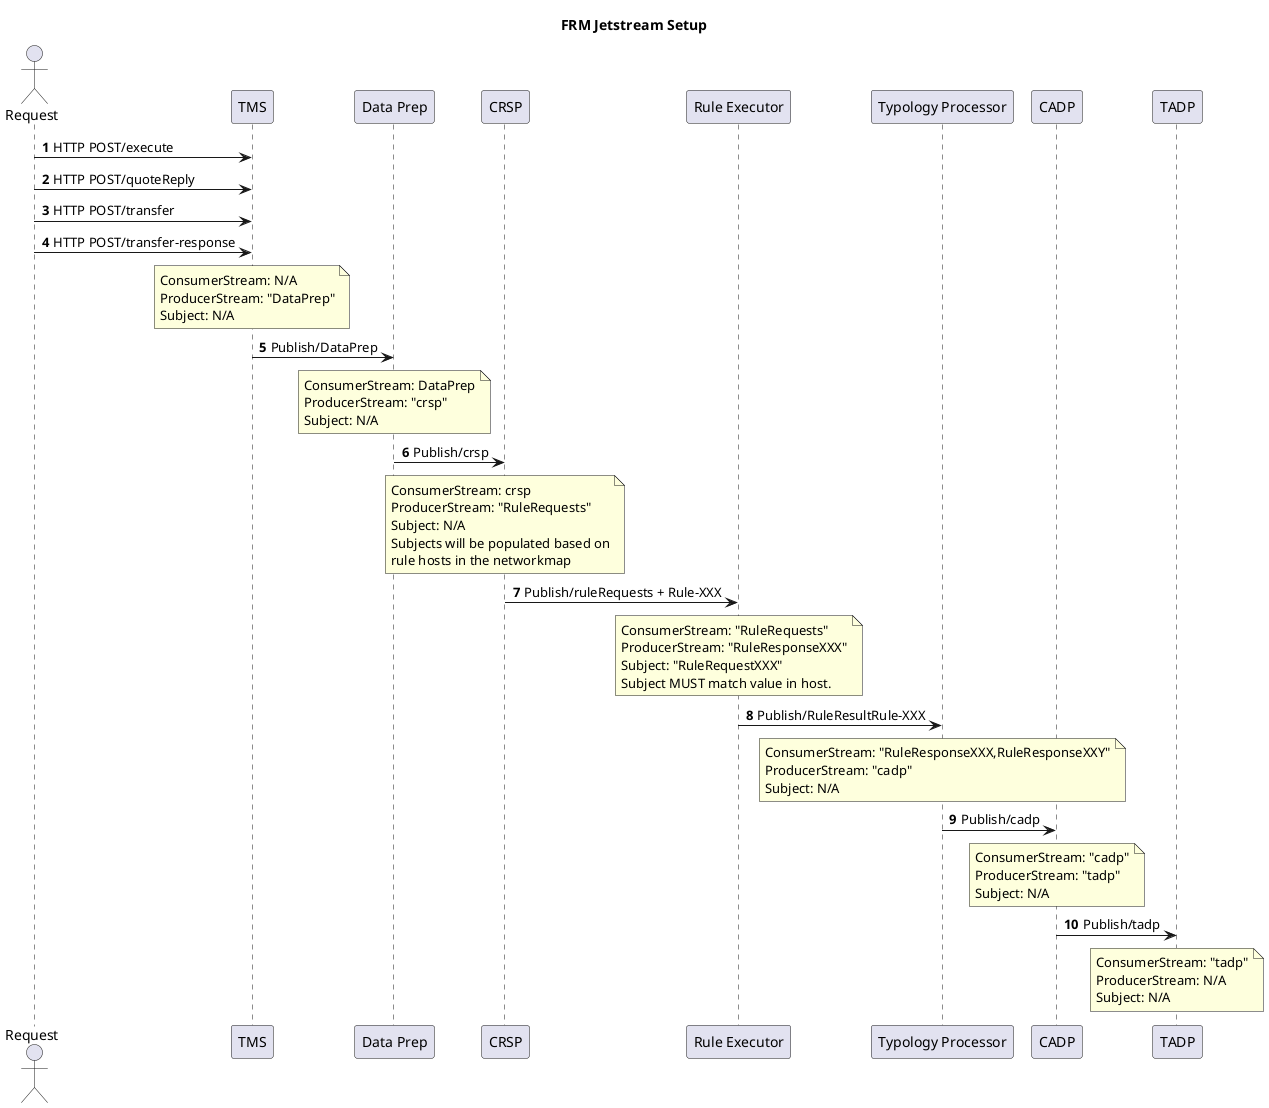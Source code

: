 @startuml FRM Jetstream Setup
title FRM Jetstream Setup
autonumber

actor "Request" as R
participant "TMS" as TMS
participant "Data Prep" as DP
participant "CRSP" as CRSP
participant "Rule Executor" as RE
participant "Typology Processor" as TP
participant "CADP" as CADP
participant "TADP" as TADP

R -> TMS: HTTP POST/execute
R -> TMS: HTTP POST/quoteReply
R -> TMS: HTTP POST/transfer
R -> TMS: HTTP POST/transfer-response
note over TMS: ConsumerStream: N/A\nProducerStream: "DataPrep"\nSubject: N/A
TMS -> DP: Publish/DataPrep
note over DP: ConsumerStream: DataPrep\nProducerStream: "crsp"\nSubject: N/A
DP -> CRSP: Publish/crsp
note over CRSP: ConsumerStream: crsp\nProducerStream: "RuleRequests"\nSubject: N/A\nSubjects will be populated based on\nrule hosts in the networkmap
CRSP -> RE: Publish/ruleRequests + Rule-XXX
note over RE: ConsumerStream: "RuleRequests"\nProducerStream: "RuleResponseXXX"\nSubject: "RuleRequestXXX"\nSubject MUST match value in host.
RE -> TP: Publish/RuleResultRule-XXX
note over TP: ConsumerStream: "RuleResponseXXX,RuleResponseXXY"\nProducerStream: "cadp"\nSubject: N/A
TP -> CADP: Publish/cadp
note over CADP: ConsumerStream: "cadp"\nProducerStream: "tadp"\nSubject: N/A
CADP -> TADP: Publish/tadp
note over TADP: ConsumerStream: "tadp"\nProducerStream: N/A\nSubject: N/A